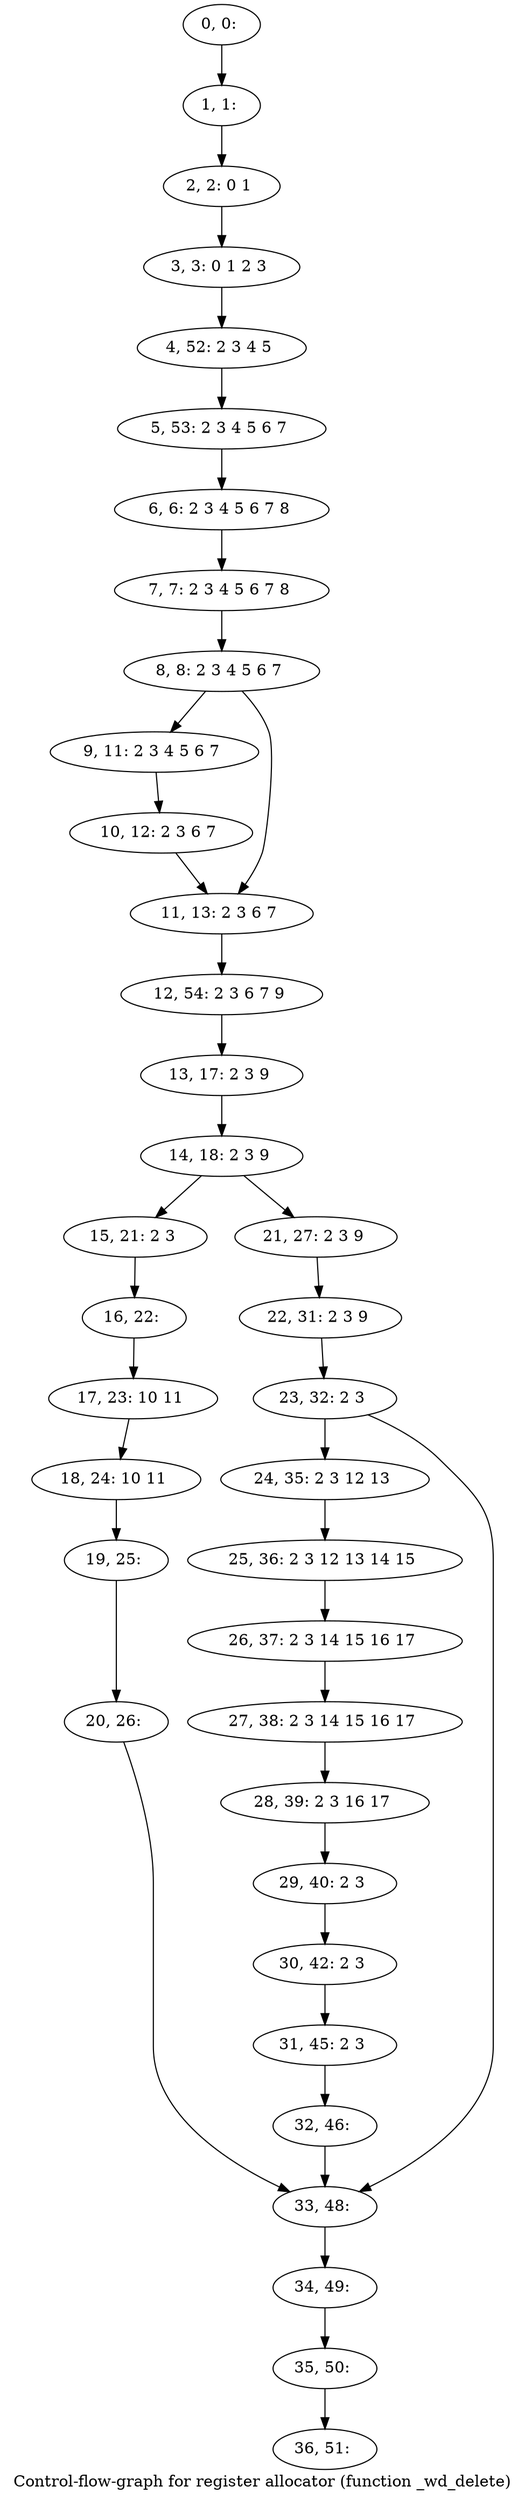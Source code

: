 digraph G {
graph [label="Control-flow-graph for register allocator (function _wd_delete)"]
0[label="0, 0: "];
1[label="1, 1: "];
2[label="2, 2: 0 1 "];
3[label="3, 3: 0 1 2 3 "];
4[label="4, 52: 2 3 4 5 "];
5[label="5, 53: 2 3 4 5 6 7 "];
6[label="6, 6: 2 3 4 5 6 7 8 "];
7[label="7, 7: 2 3 4 5 6 7 8 "];
8[label="8, 8: 2 3 4 5 6 7 "];
9[label="9, 11: 2 3 4 5 6 7 "];
10[label="10, 12: 2 3 6 7 "];
11[label="11, 13: 2 3 6 7 "];
12[label="12, 54: 2 3 6 7 9 "];
13[label="13, 17: 2 3 9 "];
14[label="14, 18: 2 3 9 "];
15[label="15, 21: 2 3 "];
16[label="16, 22: "];
17[label="17, 23: 10 11 "];
18[label="18, 24: 10 11 "];
19[label="19, 25: "];
20[label="20, 26: "];
21[label="21, 27: 2 3 9 "];
22[label="22, 31: 2 3 9 "];
23[label="23, 32: 2 3 "];
24[label="24, 35: 2 3 12 13 "];
25[label="25, 36: 2 3 12 13 14 15 "];
26[label="26, 37: 2 3 14 15 16 17 "];
27[label="27, 38: 2 3 14 15 16 17 "];
28[label="28, 39: 2 3 16 17 "];
29[label="29, 40: 2 3 "];
30[label="30, 42: 2 3 "];
31[label="31, 45: 2 3 "];
32[label="32, 46: "];
33[label="33, 48: "];
34[label="34, 49: "];
35[label="35, 50: "];
36[label="36, 51: "];
0->1 ;
1->2 ;
2->3 ;
3->4 ;
4->5 ;
5->6 ;
6->7 ;
7->8 ;
8->9 ;
8->11 ;
9->10 ;
10->11 ;
11->12 ;
12->13 ;
13->14 ;
14->15 ;
14->21 ;
15->16 ;
16->17 ;
17->18 ;
18->19 ;
19->20 ;
20->33 ;
21->22 ;
22->23 ;
23->24 ;
23->33 ;
24->25 ;
25->26 ;
26->27 ;
27->28 ;
28->29 ;
29->30 ;
30->31 ;
31->32 ;
32->33 ;
33->34 ;
34->35 ;
35->36 ;
}
